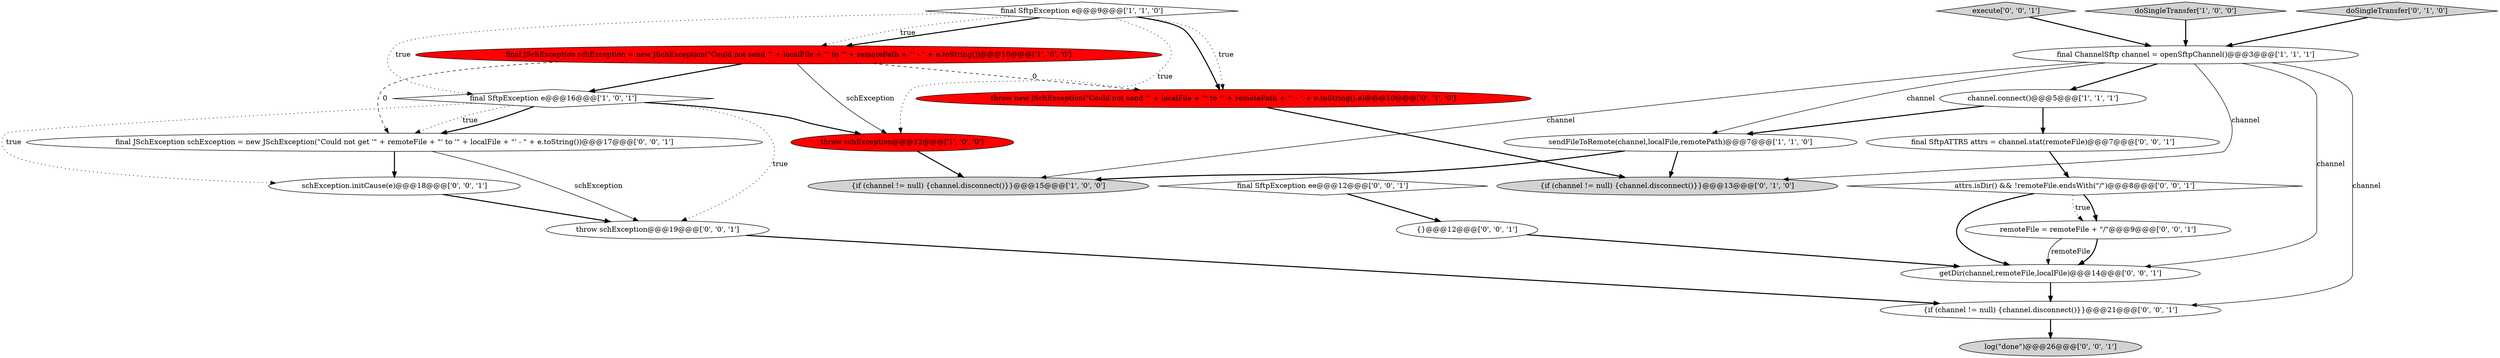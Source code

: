 digraph {
21 [style = filled, label = "{if (channel != null) {channel.disconnect()}}@@@21@@@['0', '0', '1']", fillcolor = white, shape = ellipse image = "AAA0AAABBB3BBB"];
9 [style = filled, label = "{if (channel != null) {channel.disconnect()}}@@@13@@@['0', '1', '0']", fillcolor = lightgray, shape = ellipse image = "AAA0AAABBB2BBB"];
13 [style = filled, label = "getDir(channel,remoteFile,localFile)@@@14@@@['0', '0', '1']", fillcolor = white, shape = ellipse image = "AAA0AAABBB3BBB"];
1 [style = filled, label = "sendFileToRemote(channel,localFile,remotePath)@@@7@@@['1', '1', '0']", fillcolor = white, shape = ellipse image = "AAA0AAABBB1BBB"];
16 [style = filled, label = "schException.initCause(e)@@@18@@@['0', '0', '1']", fillcolor = white, shape = ellipse image = "AAA0AAABBB3BBB"];
5 [style = filled, label = "throw schException@@@12@@@['1', '0', '0']", fillcolor = red, shape = ellipse image = "AAA1AAABBB1BBB"];
15 [style = filled, label = "attrs.isDir() && !remoteFile.endsWith(\"/\")@@@8@@@['0', '0', '1']", fillcolor = white, shape = diamond image = "AAA0AAABBB3BBB"];
18 [style = filled, label = "final SftpException ee@@@12@@@['0', '0', '1']", fillcolor = white, shape = diamond image = "AAA0AAABBB3BBB"];
3 [style = filled, label = "{if (channel != null) {channel.disconnect()}}@@@15@@@['1', '0', '0']", fillcolor = lightgray, shape = ellipse image = "AAA0AAABBB1BBB"];
17 [style = filled, label = "final SftpATTRS attrs = channel.stat(remoteFile)@@@7@@@['0', '0', '1']", fillcolor = white, shape = ellipse image = "AAA0AAABBB3BBB"];
11 [style = filled, label = "throw new JSchException(\"Could not send '\" + localFile + \"' to '\" + remotePath + \"' - \" + e.toString(),e)@@@10@@@['0', '1', '0']", fillcolor = red, shape = ellipse image = "AAA1AAABBB2BBB"];
0 [style = filled, label = "final SftpException e@@@9@@@['1', '1', '0']", fillcolor = white, shape = diamond image = "AAA0AAABBB1BBB"];
2 [style = filled, label = "final SftpException e@@@16@@@['1', '0', '1']", fillcolor = white, shape = diamond image = "AAA0AAABBB1BBB"];
8 [style = filled, label = "doSingleTransfer['1', '0', '0']", fillcolor = lightgray, shape = diamond image = "AAA0AAABBB1BBB"];
4 [style = filled, label = "final ChannelSftp channel = openSftpChannel()@@@3@@@['1', '1', '1']", fillcolor = white, shape = ellipse image = "AAA0AAABBB1BBB"];
10 [style = filled, label = "doSingleTransfer['0', '1', '0']", fillcolor = lightgray, shape = diamond image = "AAA0AAABBB2BBB"];
7 [style = filled, label = "final JSchException schException = new JSchException(\"Could not send '\" + localFile + \"' to '\" + remotePath + \"' - \" + e.toString())@@@10@@@['1', '0', '0']", fillcolor = red, shape = ellipse image = "AAA1AAABBB1BBB"];
6 [style = filled, label = "channel.connect()@@@5@@@['1', '1', '1']", fillcolor = white, shape = ellipse image = "AAA0AAABBB1BBB"];
20 [style = filled, label = "log(\"done\")@@@26@@@['0', '0', '1']", fillcolor = lightgray, shape = ellipse image = "AAA0AAABBB3BBB"];
22 [style = filled, label = "remoteFile = remoteFile + \"/\"@@@9@@@['0', '0', '1']", fillcolor = white, shape = ellipse image = "AAA0AAABBB3BBB"];
14 [style = filled, label = "final JSchException schException = new JSchException(\"Could not get '\" + remoteFile + \"' to '\" + localFile + \"' - \" + e.toString())@@@17@@@['0', '0', '1']", fillcolor = white, shape = ellipse image = "AAA0AAABBB3BBB"];
23 [style = filled, label = "execute['0', '0', '1']", fillcolor = lightgray, shape = diamond image = "AAA0AAABBB3BBB"];
19 [style = filled, label = "throw schException@@@19@@@['0', '0', '1']", fillcolor = white, shape = ellipse image = "AAA0AAABBB3BBB"];
12 [style = filled, label = "{}@@@12@@@['0', '0', '1']", fillcolor = white, shape = ellipse image = "AAA0AAABBB3BBB"];
5->3 [style = bold, label=""];
6->17 [style = bold, label=""];
14->16 [style = bold, label=""];
15->13 [style = bold, label=""];
0->5 [style = dotted, label="true"];
4->6 [style = bold, label=""];
7->14 [style = dashed, label="0"];
4->3 [style = solid, label="channel"];
1->3 [style = bold, label=""];
18->12 [style = bold, label=""];
23->4 [style = bold, label=""];
7->11 [style = dashed, label="0"];
0->11 [style = bold, label=""];
15->22 [style = dotted, label="true"];
16->19 [style = bold, label=""];
11->9 [style = bold, label=""];
2->16 [style = dotted, label="true"];
14->19 [style = solid, label="schException"];
4->13 [style = solid, label="channel"];
1->9 [style = bold, label=""];
15->22 [style = bold, label=""];
0->7 [style = bold, label=""];
2->19 [style = dotted, label="true"];
6->1 [style = bold, label=""];
12->13 [style = bold, label=""];
4->9 [style = solid, label="channel"];
21->20 [style = bold, label=""];
4->21 [style = solid, label="channel"];
7->2 [style = bold, label=""];
2->14 [style = bold, label=""];
17->15 [style = bold, label=""];
10->4 [style = bold, label=""];
2->14 [style = dotted, label="true"];
7->5 [style = solid, label="schException"];
8->4 [style = bold, label=""];
0->2 [style = dotted, label="true"];
22->13 [style = solid, label="remoteFile"];
13->21 [style = bold, label=""];
0->11 [style = dotted, label="true"];
4->1 [style = solid, label="channel"];
22->13 [style = bold, label=""];
0->7 [style = dotted, label="true"];
2->5 [style = bold, label=""];
19->21 [style = bold, label=""];
}
